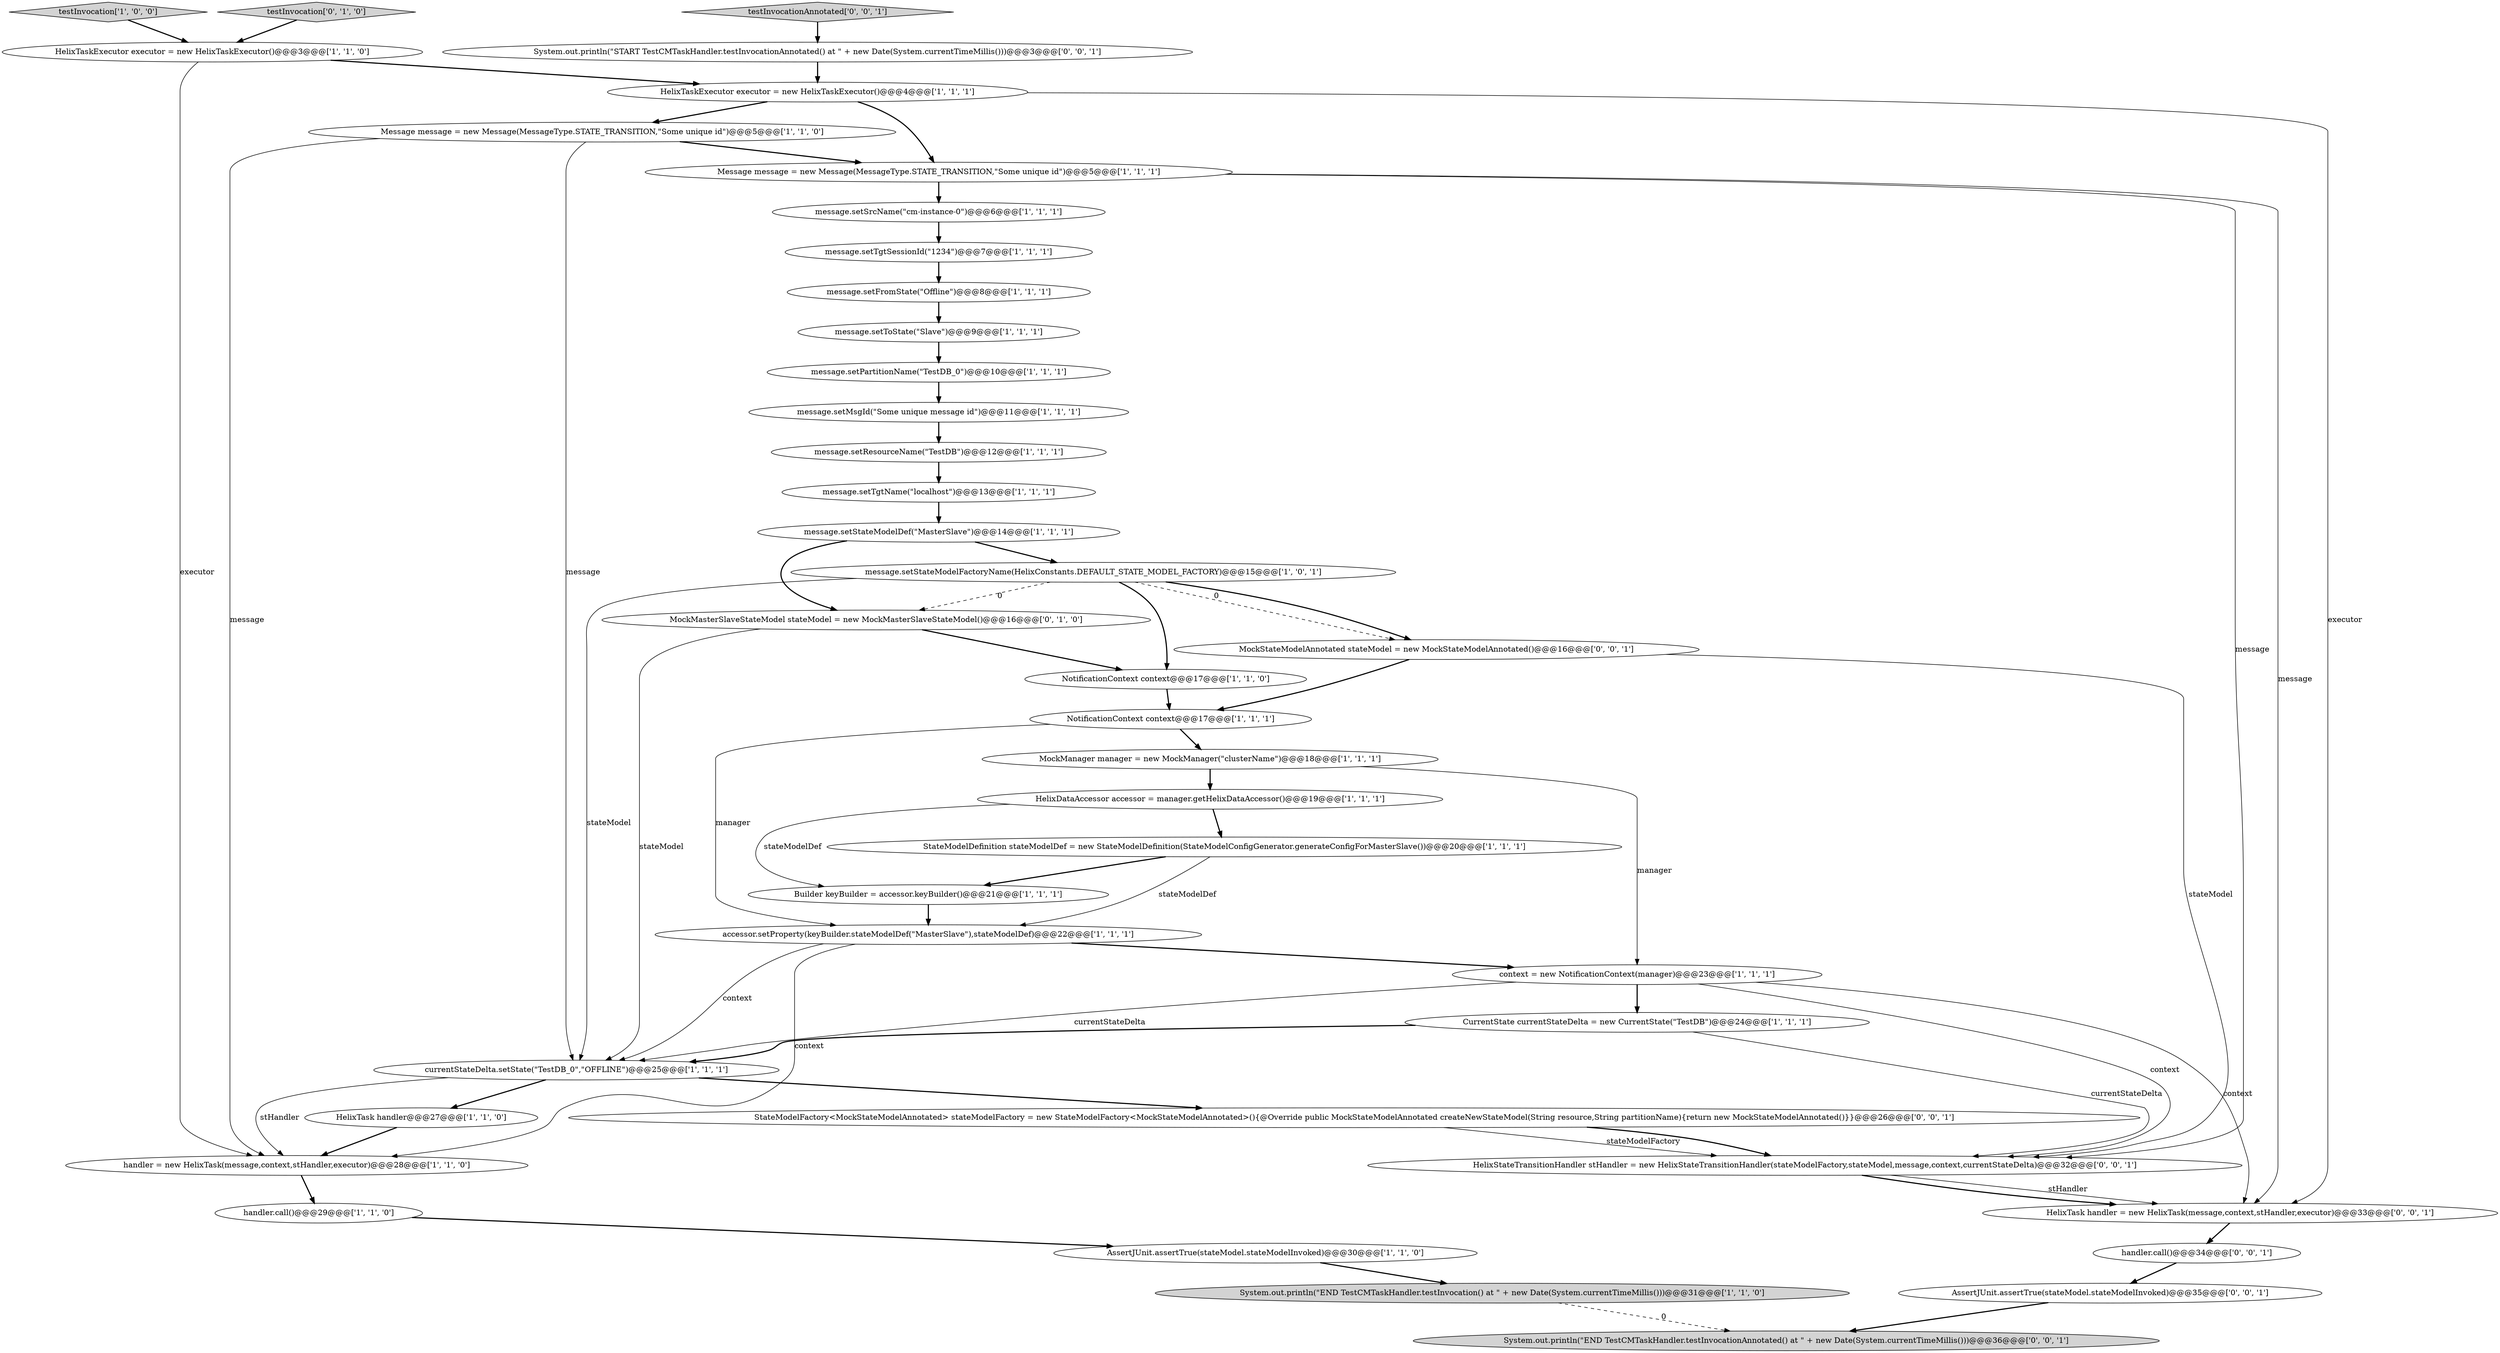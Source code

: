 digraph {
17 [style = filled, label = "HelixTask handler@@@27@@@['1', '1', '0']", fillcolor = white, shape = ellipse image = "AAA0AAABBB1BBB"];
22 [style = filled, label = "message.setTgtName(\"localhost\")@@@13@@@['1', '1', '1']", fillcolor = white, shape = ellipse image = "AAA0AAABBB1BBB"];
18 [style = filled, label = "AssertJUnit.assertTrue(stateModel.stateModelInvoked)@@@30@@@['1', '1', '0']", fillcolor = white, shape = ellipse image = "AAA0AAABBB1BBB"];
20 [style = filled, label = "HelixTaskExecutor executor = new HelixTaskExecutor()@@@4@@@['1', '1', '1']", fillcolor = white, shape = ellipse image = "AAA0AAABBB1BBB"];
2 [style = filled, label = "message.setStateModelFactoryName(HelixConstants.DEFAULT_STATE_MODEL_FACTORY)@@@15@@@['1', '0', '1']", fillcolor = white, shape = ellipse image = "AAA0AAABBB1BBB"];
9 [style = filled, label = "currentStateDelta.setState(\"TestDB_0\",\"OFFLINE\")@@@25@@@['1', '1', '1']", fillcolor = white, shape = ellipse image = "AAA0AAABBB1BBB"];
23 [style = filled, label = "message.setResourceName(\"TestDB\")@@@12@@@['1', '1', '1']", fillcolor = white, shape = ellipse image = "AAA0AAABBB1BBB"];
31 [style = filled, label = "MockMasterSlaveStateModel stateModel = new MockMasterSlaveStateModel()@@@16@@@['0', '1', '0']", fillcolor = white, shape = ellipse image = "AAA1AAABBB2BBB"];
15 [style = filled, label = "message.setTgtSessionId(\"1234\")@@@7@@@['1', '1', '1']", fillcolor = white, shape = ellipse image = "AAA0AAABBB1BBB"];
33 [style = filled, label = "System.out.println(\"START TestCMTaskHandler.testInvocationAnnotated() at \" + new Date(System.currentTimeMillis()))@@@3@@@['0', '0', '1']", fillcolor = white, shape = ellipse image = "AAA0AAABBB3BBB"];
12 [style = filled, label = "Message message = new Message(MessageType.STATE_TRANSITION,\"Some unique id\")@@@5@@@['1', '1', '1']", fillcolor = white, shape = ellipse image = "AAA0AAABBB1BBB"];
3 [style = filled, label = "message.setStateModelDef(\"MasterSlave\")@@@14@@@['1', '1', '1']", fillcolor = white, shape = ellipse image = "AAA0AAABBB1BBB"];
11 [style = filled, label = "CurrentState currentStateDelta = new CurrentState(\"TestDB\")@@@24@@@['1', '1', '1']", fillcolor = white, shape = ellipse image = "AAA0AAABBB1BBB"];
25 [style = filled, label = "message.setPartitionName(\"TestDB_0\")@@@10@@@['1', '1', '1']", fillcolor = white, shape = ellipse image = "AAA0AAABBB1BBB"];
7 [style = filled, label = "handler = new HelixTask(message,context,stHandler,executor)@@@28@@@['1', '1', '0']", fillcolor = white, shape = ellipse image = "AAA0AAABBB1BBB"];
10 [style = filled, label = "accessor.setProperty(keyBuilder.stateModelDef(\"MasterSlave\"),stateModelDef)@@@22@@@['1', '1', '1']", fillcolor = white, shape = ellipse image = "AAA0AAABBB1BBB"];
24 [style = filled, label = "message.setMsgId(\"Some unique message id\")@@@11@@@['1', '1', '1']", fillcolor = white, shape = ellipse image = "AAA0AAABBB1BBB"];
26 [style = filled, label = "NotificationContext context@@@17@@@['1', '1', '1']", fillcolor = white, shape = ellipse image = "AAA0AAABBB1BBB"];
38 [style = filled, label = "HelixTask handler = new HelixTask(message,context,stHandler,executor)@@@33@@@['0', '0', '1']", fillcolor = white, shape = ellipse image = "AAA0AAABBB3BBB"];
4 [style = filled, label = "NotificationContext context@@@17@@@['1', '1', '0']", fillcolor = white, shape = ellipse image = "AAA0AAABBB1BBB"];
5 [style = filled, label = "testInvocation['1', '0', '0']", fillcolor = lightgray, shape = diamond image = "AAA0AAABBB1BBB"];
35 [style = filled, label = "testInvocationAnnotated['0', '0', '1']", fillcolor = lightgray, shape = diamond image = "AAA0AAABBB3BBB"];
39 [style = filled, label = "System.out.println(\"END TestCMTaskHandler.testInvocationAnnotated() at \" + new Date(System.currentTimeMillis()))@@@36@@@['0', '0', '1']", fillcolor = lightgray, shape = ellipse image = "AAA0AAABBB3BBB"];
32 [style = filled, label = "StateModelFactory<MockStateModelAnnotated> stateModelFactory = new StateModelFactory<MockStateModelAnnotated>(){@Override public MockStateModelAnnotated createNewStateModel(String resource,String partitionName){return new MockStateModelAnnotated()}}@@@26@@@['0', '0', '1']", fillcolor = white, shape = ellipse image = "AAA0AAABBB3BBB"];
13 [style = filled, label = "StateModelDefinition stateModelDef = new StateModelDefinition(StateModelConfigGenerator.generateConfigForMasterSlave())@@@20@@@['1', '1', '1']", fillcolor = white, shape = ellipse image = "AAA0AAABBB1BBB"];
6 [style = filled, label = "System.out.println(\"END TestCMTaskHandler.testInvocation() at \" + new Date(System.currentTimeMillis()))@@@31@@@['1', '1', '0']", fillcolor = lightgray, shape = ellipse image = "AAA0AAABBB1BBB"];
16 [style = filled, label = "handler.call()@@@29@@@['1', '1', '0']", fillcolor = white, shape = ellipse image = "AAA0AAABBB1BBB"];
30 [style = filled, label = "testInvocation['0', '1', '0']", fillcolor = lightgray, shape = diamond image = "AAA0AAABBB2BBB"];
14 [style = filled, label = "message.setToState(\"Slave\")@@@9@@@['1', '1', '1']", fillcolor = white, shape = ellipse image = "AAA0AAABBB1BBB"];
21 [style = filled, label = "message.setFromState(\"Offline\")@@@8@@@['1', '1', '1']", fillcolor = white, shape = ellipse image = "AAA0AAABBB1BBB"];
8 [style = filled, label = "MockManager manager = new MockManager(\"clusterName\")@@@18@@@['1', '1', '1']", fillcolor = white, shape = ellipse image = "AAA0AAABBB1BBB"];
27 [style = filled, label = "Builder keyBuilder = accessor.keyBuilder()@@@21@@@['1', '1', '1']", fillcolor = white, shape = ellipse image = "AAA0AAABBB1BBB"];
40 [style = filled, label = "handler.call()@@@34@@@['0', '0', '1']", fillcolor = white, shape = ellipse image = "AAA0AAABBB3BBB"];
19 [style = filled, label = "HelixTaskExecutor executor = new HelixTaskExecutor()@@@3@@@['1', '1', '0']", fillcolor = white, shape = ellipse image = "AAA0AAABBB1BBB"];
37 [style = filled, label = "MockStateModelAnnotated stateModel = new MockStateModelAnnotated()@@@16@@@['0', '0', '1']", fillcolor = white, shape = ellipse image = "AAA0AAABBB3BBB"];
1 [style = filled, label = "Message message = new Message(MessageType.STATE_TRANSITION,\"Some unique id\")@@@5@@@['1', '1', '0']", fillcolor = white, shape = ellipse image = "AAA0AAABBB1BBB"];
29 [style = filled, label = "context = new NotificationContext(manager)@@@23@@@['1', '1', '1']", fillcolor = white, shape = ellipse image = "AAA0AAABBB1BBB"];
34 [style = filled, label = "AssertJUnit.assertTrue(stateModel.stateModelInvoked)@@@35@@@['0', '0', '1']", fillcolor = white, shape = ellipse image = "AAA0AAABBB3BBB"];
0 [style = filled, label = "HelixDataAccessor accessor = manager.getHelixDataAccessor()@@@19@@@['1', '1', '1']", fillcolor = white, shape = ellipse image = "AAA0AAABBB1BBB"];
28 [style = filled, label = "message.setSrcName(\"cm-instance-0\")@@@6@@@['1', '1', '1']", fillcolor = white, shape = ellipse image = "AAA0AAABBB1BBB"];
36 [style = filled, label = "HelixStateTransitionHandler stHandler = new HelixStateTransitionHandler(stateModelFactory,stateModel,message,context,currentStateDelta)@@@32@@@['0', '0', '1']", fillcolor = white, shape = ellipse image = "AAA0AAABBB3BBB"];
2->37 [style = dashed, label="0"];
12->38 [style = solid, label="message"];
10->7 [style = solid, label="context"];
23->22 [style = bold, label=""];
9->7 [style = solid, label="stHandler"];
5->19 [style = bold, label=""];
35->33 [style = bold, label=""];
29->36 [style = solid, label="context"];
12->28 [style = bold, label=""];
21->14 [style = bold, label=""];
26->8 [style = bold, label=""];
2->4 [style = bold, label=""];
0->27 [style = solid, label="stateModelDef"];
4->26 [style = bold, label=""];
26->10 [style = solid, label="manager"];
38->40 [style = bold, label=""];
24->23 [style = bold, label=""];
3->2 [style = bold, label=""];
8->0 [style = bold, label=""];
11->36 [style = solid, label="currentStateDelta"];
16->18 [style = bold, label=""];
1->12 [style = bold, label=""];
29->9 [style = solid, label="currentStateDelta"];
25->24 [style = bold, label=""];
22->3 [style = bold, label=""];
19->20 [style = bold, label=""];
7->16 [style = bold, label=""];
32->36 [style = solid, label="stateModelFactory"];
10->9 [style = solid, label="context"];
36->38 [style = solid, label="stHandler"];
11->9 [style = bold, label=""];
15->21 [style = bold, label=""];
33->20 [style = bold, label=""];
37->26 [style = bold, label=""];
0->13 [style = bold, label=""];
28->15 [style = bold, label=""];
10->29 [style = bold, label=""];
20->1 [style = bold, label=""];
8->29 [style = solid, label="manager"];
2->37 [style = bold, label=""];
31->4 [style = bold, label=""];
32->36 [style = bold, label=""];
1->7 [style = solid, label="message"];
2->31 [style = dashed, label="0"];
37->36 [style = solid, label="stateModel"];
1->9 [style = solid, label="message"];
13->10 [style = solid, label="stateModelDef"];
6->39 [style = dashed, label="0"];
13->27 [style = bold, label=""];
2->9 [style = solid, label="stateModel"];
3->31 [style = bold, label=""];
9->17 [style = bold, label=""];
27->10 [style = bold, label=""];
40->34 [style = bold, label=""];
14->25 [style = bold, label=""];
29->38 [style = solid, label="context"];
9->32 [style = bold, label=""];
36->38 [style = bold, label=""];
34->39 [style = bold, label=""];
17->7 [style = bold, label=""];
20->38 [style = solid, label="executor"];
19->7 [style = solid, label="executor"];
30->19 [style = bold, label=""];
20->12 [style = bold, label=""];
31->9 [style = solid, label="stateModel"];
12->36 [style = solid, label="message"];
18->6 [style = bold, label=""];
29->11 [style = bold, label=""];
}
